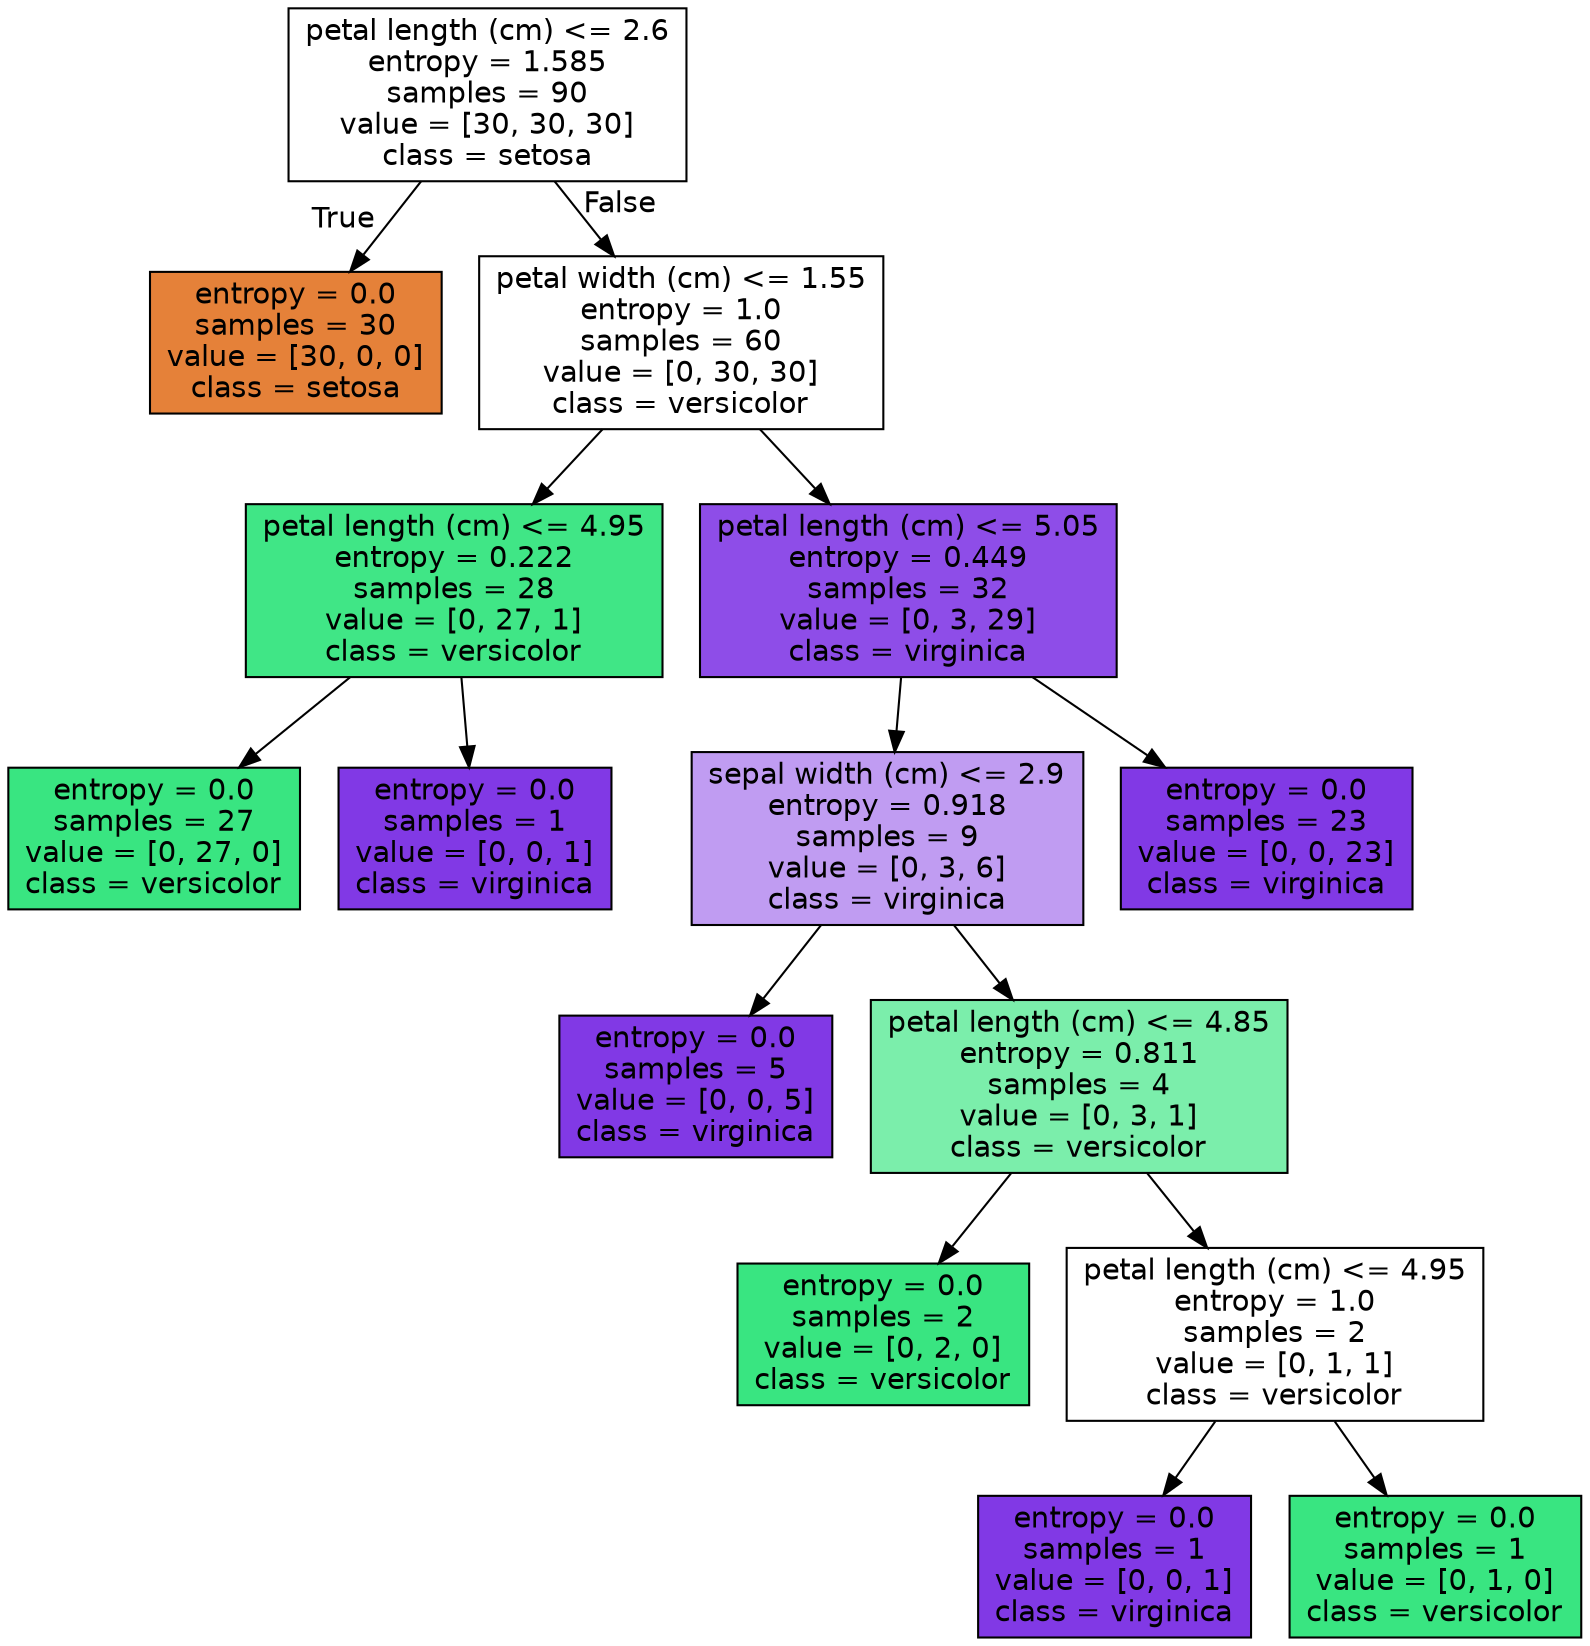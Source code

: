 digraph Tree {
node [shape=box, style="filled", color="black", fontname="helvetica"] ;
edge [fontname="helvetica"] ;
0 [label="petal length (cm) <= 2.6\nentropy = 1.585\nsamples = 90\nvalue = [30, 30, 30]\nclass = setosa", fillcolor="#ffffff"] ;
1 [label="entropy = 0.0\nsamples = 30\nvalue = [30, 0, 0]\nclass = setosa", fillcolor="#e58139"] ;
0 -> 1 [labeldistance=2.5, labelangle=45, headlabel="True"] ;
2 [label="petal width (cm) <= 1.55\nentropy = 1.0\nsamples = 60\nvalue = [0, 30, 30]\nclass = versicolor", fillcolor="#ffffff"] ;
0 -> 2 [labeldistance=2.5, labelangle=-45, headlabel="False"] ;
3 [label="petal length (cm) <= 4.95\nentropy = 0.222\nsamples = 28\nvalue = [0, 27, 1]\nclass = versicolor", fillcolor="#40e686"] ;
2 -> 3 ;
4 [label="entropy = 0.0\nsamples = 27\nvalue = [0, 27, 0]\nclass = versicolor", fillcolor="#39e581"] ;
3 -> 4 ;
5 [label="entropy = 0.0\nsamples = 1\nvalue = [0, 0, 1]\nclass = virginica", fillcolor="#8139e5"] ;
3 -> 5 ;
6 [label="petal length (cm) <= 5.05\nentropy = 0.449\nsamples = 32\nvalue = [0, 3, 29]\nclass = virginica", fillcolor="#8e4de8"] ;
2 -> 6 ;
7 [label="sepal width (cm) <= 2.9\nentropy = 0.918\nsamples = 9\nvalue = [0, 3, 6]\nclass = virginica", fillcolor="#c09cf2"] ;
6 -> 7 ;
8 [label="entropy = 0.0\nsamples = 5\nvalue = [0, 0, 5]\nclass = virginica", fillcolor="#8139e5"] ;
7 -> 8 ;
9 [label="petal length (cm) <= 4.85\nentropy = 0.811\nsamples = 4\nvalue = [0, 3, 1]\nclass = versicolor", fillcolor="#7beeab"] ;
7 -> 9 ;
10 [label="entropy = 0.0\nsamples = 2\nvalue = [0, 2, 0]\nclass = versicolor", fillcolor="#39e581"] ;
9 -> 10 ;
11 [label="petal length (cm) <= 4.95\nentropy = 1.0\nsamples = 2\nvalue = [0, 1, 1]\nclass = versicolor", fillcolor="#ffffff"] ;
9 -> 11 ;
12 [label="entropy = 0.0\nsamples = 1\nvalue = [0, 0, 1]\nclass = virginica", fillcolor="#8139e5"] ;
11 -> 12 ;
13 [label="entropy = 0.0\nsamples = 1\nvalue = [0, 1, 0]\nclass = versicolor", fillcolor="#39e581"] ;
11 -> 13 ;
14 [label="entropy = 0.0\nsamples = 23\nvalue = [0, 0, 23]\nclass = virginica", fillcolor="#8139e5"] ;
6 -> 14 ;
}